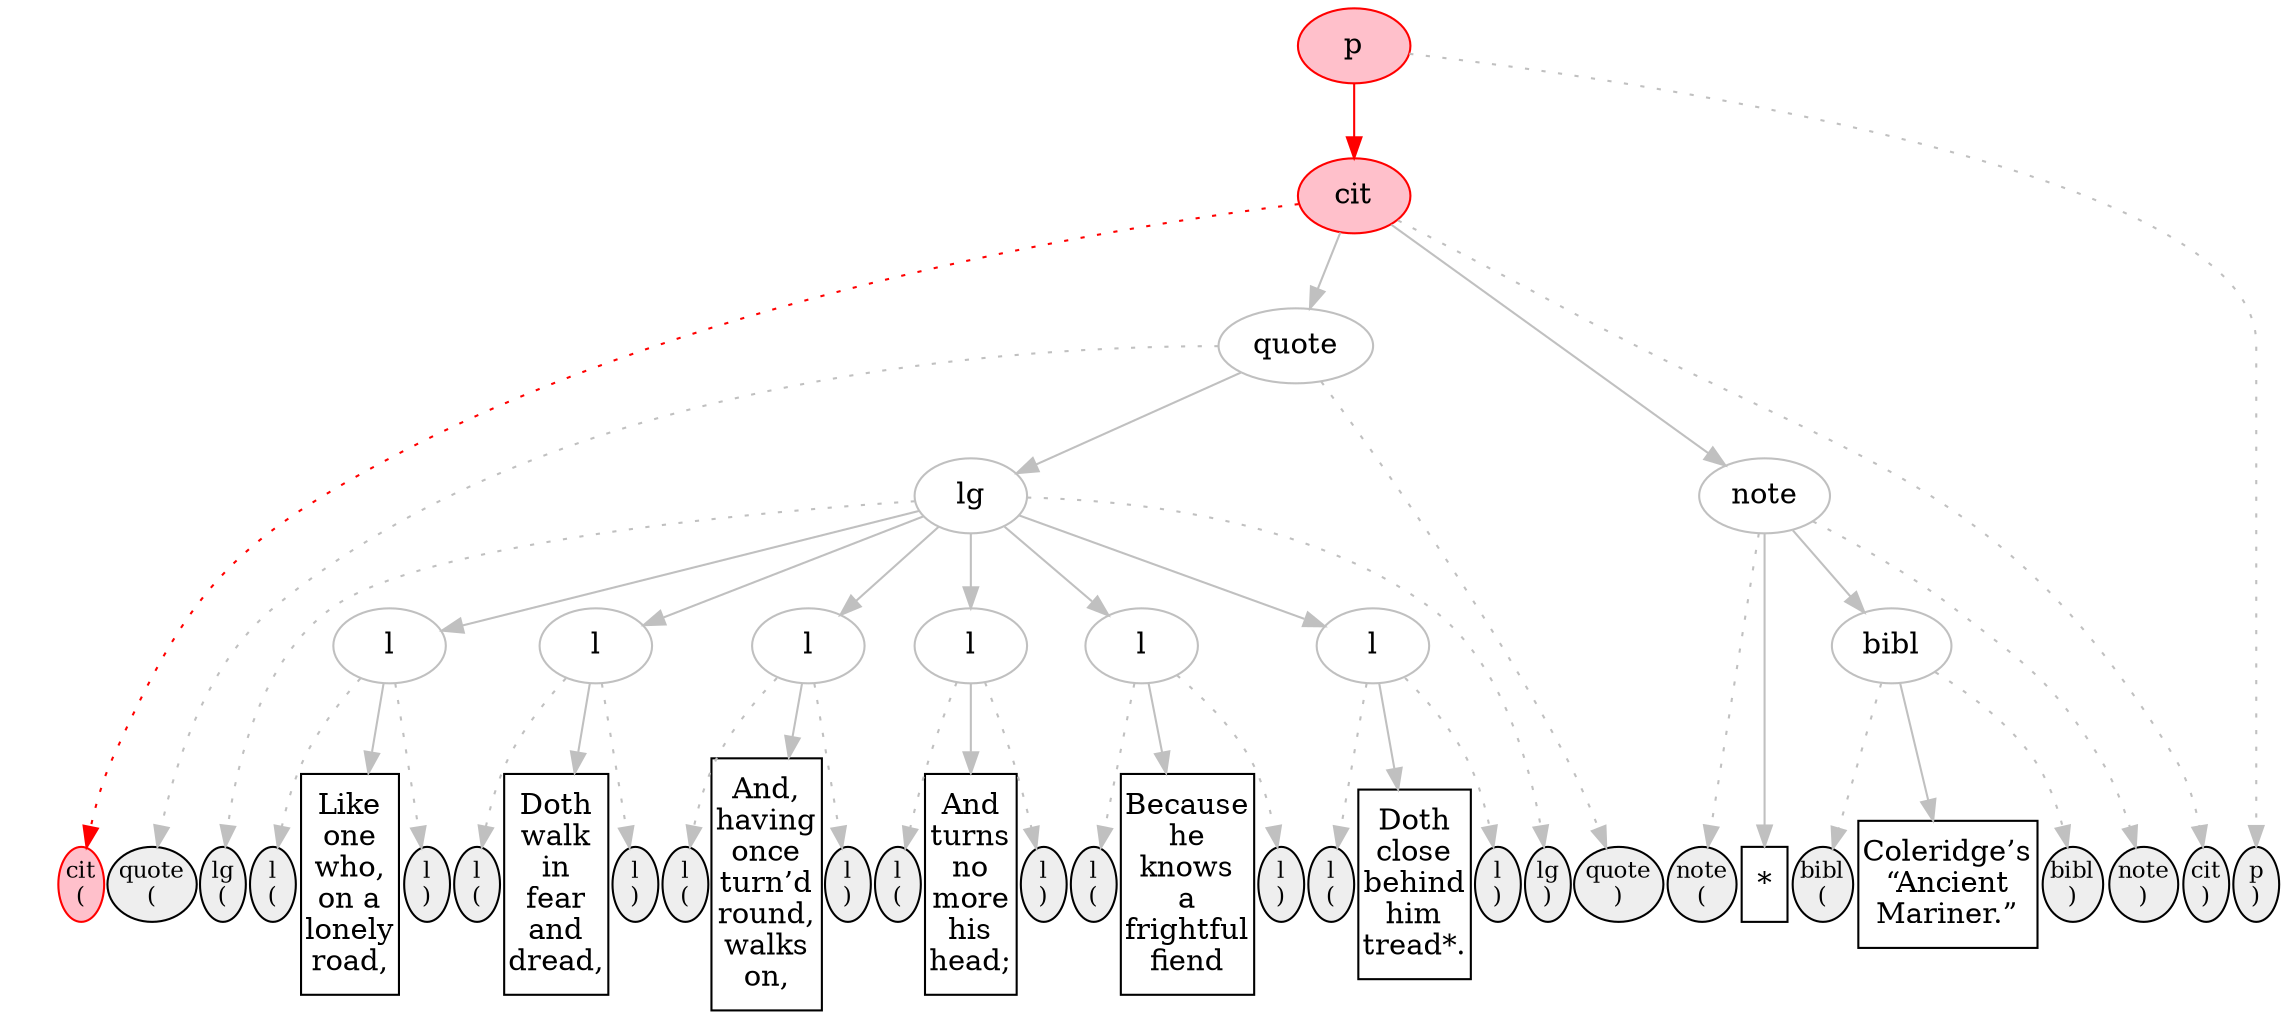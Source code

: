 digraph { 
  graph [nodesep=0.03] ;
  node [ordering=out]; 
  subgraph { 
    rank=same; 
// p_0 is inflight at pre
start_p_0 [label="p\n(", shape=ellipse, margin=0, width=0.3, fontsize=11, color=transparent, style=invis, fillcolor="#EEEEEE"];
end_p_0 [label="p\n)", shape=ellipse, margin=0, width=0.3, fontsize=11, color=black, style=filled, fillcolor="#EEEEEE"];
// cit_0 is current at pre
start_cit_0 [label="cit\n(", shape=ellipse, margin=0, width=0.3, fontsize=11, color=red, style=filled, fillcolor=pink];
end_cit_0 [label="cit\n)", shape=ellipse, margin=0, width=0.3, fontsize=11, color=black, style=filled, fillcolor="#EEEEEE"];
// quote_0 is future at pre
start_quote_0 [label="quote\n(", shape=ellipse, margin=0, width=0.3, fontsize=11, color=black, style=filled, fillcolor="#EEEEEE"];
end_quote_0 [label="quote\n)", shape=ellipse, margin=0, width=0.3, fontsize=11, color=black, style=filled, fillcolor="#EEEEEE"];
// lg_0 is future at pre
start_lg_0 [label="lg\n(", shape=ellipse, margin=0, width=0.3, fontsize=11, color=black, style=filled, fillcolor="#EEEEEE"];
end_lg_0 [label="lg\n)", shape=ellipse, margin=0, width=0.3, fontsize=11, color=black, style=filled, fillcolor="#EEEEEE"];
// l_0 is future at pre
start_l_0 [label="l\n(", shape=ellipse, margin=0, width=0.3, fontsize=11, color=black, style=filled, fillcolor="#EEEEEE"];
end_l_0 [label="l\n)", shape=ellipse, margin=0, width=0.3, fontsize=11, color=black, style=filled, fillcolor="#EEEEEE"];
// pcd1 is future at pre
pcd1 [shape=box, label="Like\none\nwho,\non a\nlonely\nroad,", color=black, margin="0.03, 0.11", width=0.3];
// l_1 is future at pre
start_l_1 [label="l\n(", shape=ellipse, margin=0, width=0.3, fontsize=11, color=black, style=filled, fillcolor="#EEEEEE"];
end_l_1 [label="l\n)", shape=ellipse, margin=0, width=0.3, fontsize=11, color=black, style=filled, fillcolor="#EEEEEE"];
// pcd2 is future at pre
pcd2 [shape=box, label="Doth\nwalk\nin\nfear\nand\ndread,", color=black, margin="0.03, 0.11", width=0.3];
// l_2 is future at pre
start_l_2 [label="l\n(", shape=ellipse, margin=0, width=0.3, fontsize=11, color=black, style=filled, fillcolor="#EEEEEE"];
end_l_2 [label="l\n)", shape=ellipse, margin=0, width=0.3, fontsize=11, color=black, style=filled, fillcolor="#EEEEEE"];
// pcd3 is future at pre
pcd3 [shape=box, label="And,\nhaving\nonce\nturn’d\nround,\nwalks\non,", color=black, margin="0.03, 0.11", width=0.3];
// l_3 is future at pre
start_l_3 [label="l\n(", shape=ellipse, margin=0, width=0.3, fontsize=11, color=black, style=filled, fillcolor="#EEEEEE"];
end_l_3 [label="l\n)", shape=ellipse, margin=0, width=0.3, fontsize=11, color=black, style=filled, fillcolor="#EEEEEE"];
// pcd4 is future at pre
pcd4 [shape=box, label="And\nturns\nno\nmore\nhis\nhead;", color=black, margin="0.03, 0.11", width=0.3];
// l_4 is future at pre
start_l_4 [label="l\n(", shape=ellipse, margin=0, width=0.3, fontsize=11, color=black, style=filled, fillcolor="#EEEEEE"];
end_l_4 [label="l\n)", shape=ellipse, margin=0, width=0.3, fontsize=11, color=black, style=filled, fillcolor="#EEEEEE"];
// pcd5 is future at pre
pcd5 [shape=box, label="Because\nhe\nknows\na\nfrightful\nfiend", color=black, margin="0.03, 0.11", width=0.3];
// l_5 is future at pre
start_l_5 [label="l\n(", shape=ellipse, margin=0, width=0.3, fontsize=11, color=black, style=filled, fillcolor="#EEEEEE"];
end_l_5 [label="l\n)", shape=ellipse, margin=0, width=0.3, fontsize=11, color=black, style=filled, fillcolor="#EEEEEE"];
// pcd6 is future at pre
pcd6 [shape=box, label="Doth\nclose\nbehind\nhim\ntread*.", color=black, margin="0.03, 0.11", width=0.3];
// note_8 is future at pre
start_note_8 [label="note\n(", shape=ellipse, margin=0, width=0.3, fontsize=11, color=black, style=filled, fillcolor="#EEEEEE"];
end_note_8 [label="note\n)", shape=ellipse, margin=0, width=0.3, fontsize=11, color=black, style=filled, fillcolor="#EEEEEE"];
// pcd7 is future at pre
pcd7 [shape=box, label="*", color=black, margin="0.03, 0.11", width=0.3];
// bibl_8 is future at pre
start_bibl_8 [label="bibl\n(", shape=ellipse, margin=0, width=0.3, fontsize=11, color=black, style=filled, fillcolor="#EEEEEE"];
end_bibl_8 [label="bibl\n)", shape=ellipse, margin=0, width=0.3, fontsize=11, color=black, style=filled, fillcolor="#EEEEEE"];
// pcd8 is future at pre
pcd8 [shape=box, label="Coleridge’s\n“Ancient\nMariner.”", color=black, margin="0.03, 0.11", width=0.3];
  } 

p_0 [label=p, color=red, shape=oval, style=filled, fillcolor=pink]; 
cit_0 [label=cit, color=red, shape=oval, style=filled, fillcolor=pink]; 
quote_0 [label=quote, color=gray, shape=oval]; 
lg_0 [label=lg, color=gray, shape=oval]; 
l_0 [label=l, color=gray, shape=oval]; 
l_1 [label=l, color=gray, shape=oval]; 
l_2 [label=l, color=gray, shape=oval]; 
l_3 [label=l, color=gray, shape=oval]; 
l_4 [label=l, color=gray, shape=oval]; 
l_5 [label=l, color=gray, shape=oval]; 
note_8 [label=note, color=gray, shape=oval]; 
bibl_8 [label=bibl, color=gray, shape=oval]; 

p_0 -> start_p_0 [color=red, style=invis, arrowhead=none];
p_0 -> cit_0 [color=red, style=solid];
p_0 -> end_p_0 [color=gray, style=dotted];
cit_0 -> start_cit_0 [color=red, style=dotted];
cit_0 -> quote_0 [color=gray, style=solid];
cit_0 -> note_8 [color=gray, style=solid];
cit_0 -> end_cit_0 [color=gray, style=dotted];
quote_0 -> start_quote_0 [color=gray, style=dotted];
quote_0 -> lg_0 [color=gray, style=solid];
quote_0 -> end_quote_0 [color=gray, style=dotted];
lg_0 -> start_lg_0 [color=gray, style=dotted];
lg_0 -> l_0 [color=gray, style=solid];
lg_0 -> l_1 [color=gray, style=solid];
lg_0 -> l_2 [color=gray, style=solid];
lg_0 -> l_3 [color=gray, style=solid];
lg_0 -> l_4 [color=gray, style=solid];
lg_0 -> l_5 [color=gray, style=solid];
lg_0 -> end_lg_0 [color=gray, style=dotted];
l_0 -> start_l_0 [color=gray, style=dotted];
l_0 -> pcd1 [color=gray, style=solid];
l_0 -> end_l_0 [color=gray, style=dotted];
l_1 -> start_l_1 [color=gray, style=dotted];
l_1 -> pcd2 [color=gray, style=solid];
l_1 -> end_l_1 [color=gray, style=dotted];
l_2 -> start_l_2 [color=gray, style=dotted];
l_2 -> pcd3 [color=gray, style=solid];
l_2 -> end_l_2 [color=gray, style=dotted];
l_3 -> start_l_3 [color=gray, style=dotted];
l_3 -> pcd4 [color=gray, style=solid];
l_3 -> end_l_3 [color=gray, style=dotted];
l_4 -> start_l_4 [color=gray, style=dotted];
l_4 -> pcd5 [color=gray, style=solid];
l_4 -> end_l_4 [color=gray, style=dotted];
l_5 -> start_l_5 [color=gray, style=dotted];
l_5 -> pcd6 [color=gray, style=solid];
l_5 -> end_l_5 [color=gray, style=dotted];
note_8 -> start_note_8 [color=gray, style=dotted];
note_8 -> pcd7 [color=gray, style=solid];
note_8 -> bibl_8 [color=gray, style=solid];
note_8 -> end_note_8 [color=gray, style=dotted];
bibl_8 -> start_bibl_8 [color=gray, style=dotted];
bibl_8 -> pcd8 [color=gray, style=solid];
bibl_8 -> end_bibl_8 [color=gray, style=dotted];
}

